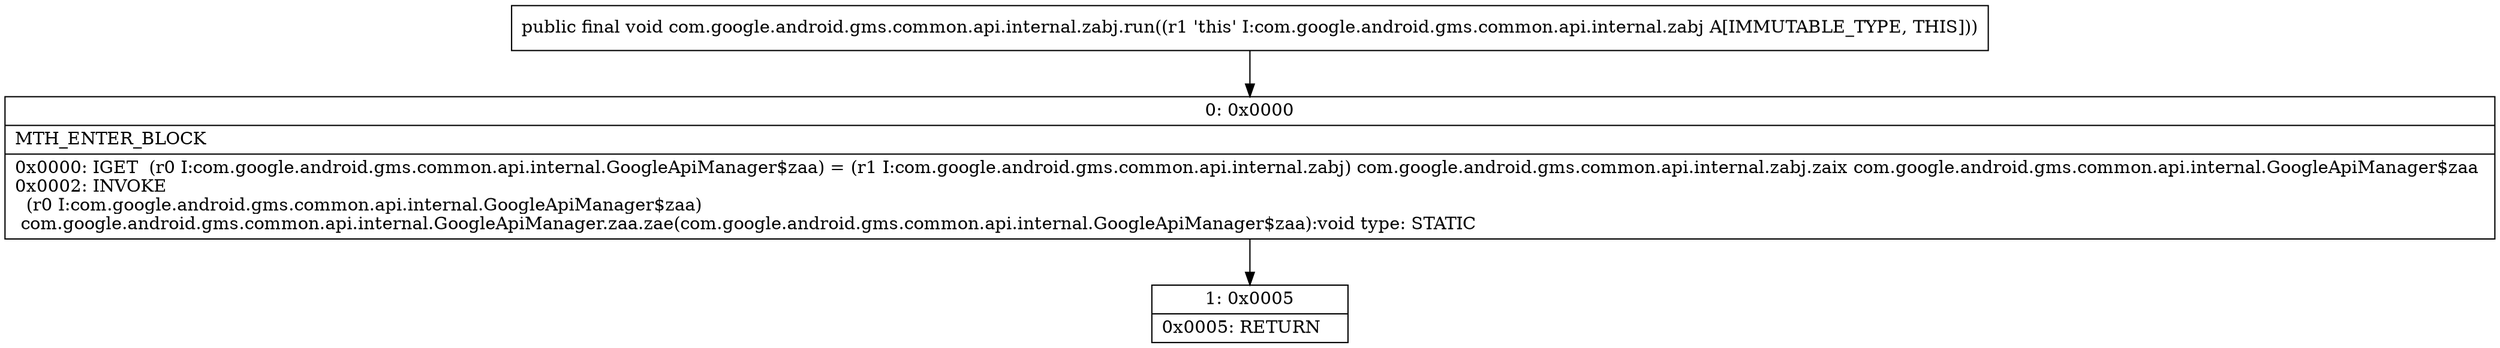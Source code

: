 digraph "CFG forcom.google.android.gms.common.api.internal.zabj.run()V" {
Node_0 [shape=record,label="{0\:\ 0x0000|MTH_ENTER_BLOCK\l|0x0000: IGET  (r0 I:com.google.android.gms.common.api.internal.GoogleApiManager$zaa) = (r1 I:com.google.android.gms.common.api.internal.zabj) com.google.android.gms.common.api.internal.zabj.zaix com.google.android.gms.common.api.internal.GoogleApiManager$zaa \l0x0002: INVOKE  \l  (r0 I:com.google.android.gms.common.api.internal.GoogleApiManager$zaa)\l com.google.android.gms.common.api.internal.GoogleApiManager.zaa.zae(com.google.android.gms.common.api.internal.GoogleApiManager$zaa):void type: STATIC \l}"];
Node_1 [shape=record,label="{1\:\ 0x0005|0x0005: RETURN   \l}"];
MethodNode[shape=record,label="{public final void com.google.android.gms.common.api.internal.zabj.run((r1 'this' I:com.google.android.gms.common.api.internal.zabj A[IMMUTABLE_TYPE, THIS])) }"];
MethodNode -> Node_0;
Node_0 -> Node_1;
}

